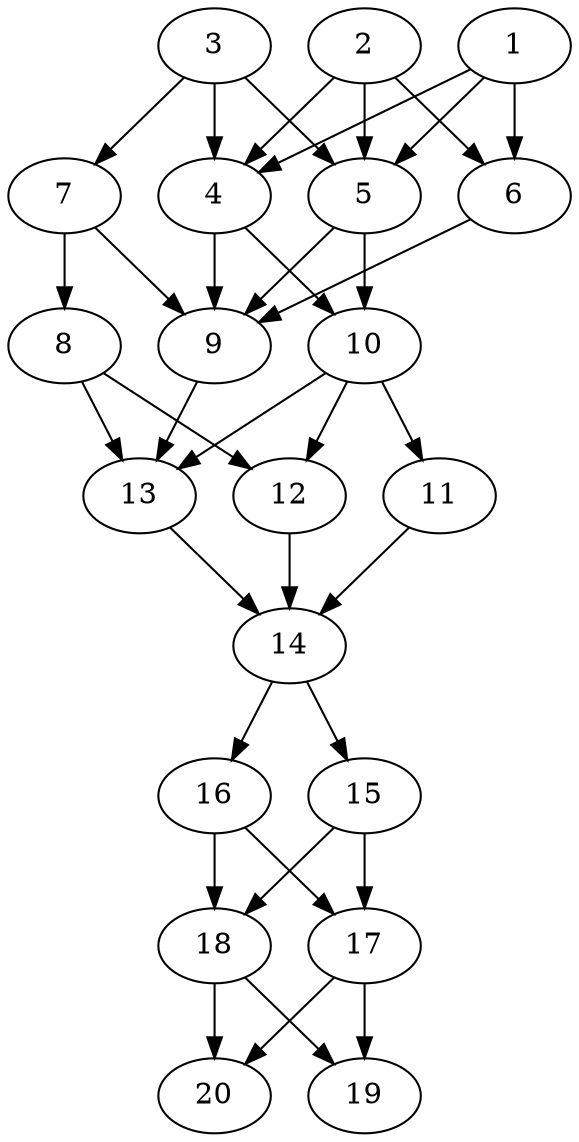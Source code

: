 // DAG automatically generated by daggen at Sat Jul 27 15:36:52 2019
// ./daggen --dot -n 20 --ccr 0.4 --fat 0.4 --regular 0.5 --density 0.8 --mindata 5242880 --maxdata 52428800 
digraph G {
  1 [size="122600960", alpha="0.01", expect_size="49040384"] 
  1 -> 4 [size ="49040384"]
  1 -> 5 [size ="49040384"]
  1 -> 6 [size ="49040384"]
  2 [size="113062400", alpha="0.01", expect_size="45224960"] 
  2 -> 4 [size ="45224960"]
  2 -> 5 [size ="45224960"]
  2 -> 6 [size ="45224960"]
  3 [size="83079680", alpha="0.19", expect_size="33231872"] 
  3 -> 4 [size ="33231872"]
  3 -> 5 [size ="33231872"]
  3 -> 7 [size ="33231872"]
  4 [size="109312000", alpha="0.05", expect_size="43724800"] 
  4 -> 9 [size ="43724800"]
  4 -> 10 [size ="43724800"]
  5 [size="69716480", alpha="0.12", expect_size="27886592"] 
  5 -> 9 [size ="27886592"]
  5 -> 10 [size ="27886592"]
  6 [size="67251200", alpha="0.17", expect_size="26900480"] 
  6 -> 9 [size ="26900480"]
  7 [size="102681600", alpha="0.13", expect_size="41072640"] 
  7 -> 8 [size ="41072640"]
  7 -> 9 [size ="41072640"]
  8 [size="31421440", alpha="0.06", expect_size="12568576"] 
  8 -> 12 [size ="12568576"]
  8 -> 13 [size ="12568576"]
  9 [size="22123520", alpha="0.01", expect_size="8849408"] 
  9 -> 13 [size ="8849408"]
  10 [size="40972800", alpha="0.09", expect_size="16389120"] 
  10 -> 11 [size ="16389120"]
  10 -> 12 [size ="16389120"]
  10 -> 13 [size ="16389120"]
  11 [size="25840640", alpha="0.05", expect_size="10336256"] 
  11 -> 14 [size ="10336256"]
  12 [size="31864320", alpha="0.05", expect_size="12745728"] 
  12 -> 14 [size ="12745728"]
  13 [size="36761600", alpha="0.19", expect_size="14704640"] 
  13 -> 14 [size ="14704640"]
  14 [size="30661120", alpha="0.17", expect_size="12264448"] 
  14 -> 15 [size ="12264448"]
  14 -> 16 [size ="12264448"]
  15 [size="60257280", alpha="0.14", expect_size="24102912"] 
  15 -> 17 [size ="24102912"]
  15 -> 18 [size ="24102912"]
  16 [size="15372800", alpha="0.15", expect_size="6149120"] 
  16 -> 17 [size ="6149120"]
  16 -> 18 [size ="6149120"]
  17 [size="116218880", alpha="0.12", expect_size="46487552"] 
  17 -> 19 [size ="46487552"]
  17 -> 20 [size ="46487552"]
  18 [size="75189760", alpha="0.01", expect_size="30075904"] 
  18 -> 19 [size ="30075904"]
  18 -> 20 [size ="30075904"]
  19 [size="110361600", alpha="0.04", expect_size="44144640"] 
  20 [size="114613760", alpha="0.12", expect_size="45845504"] 
}
